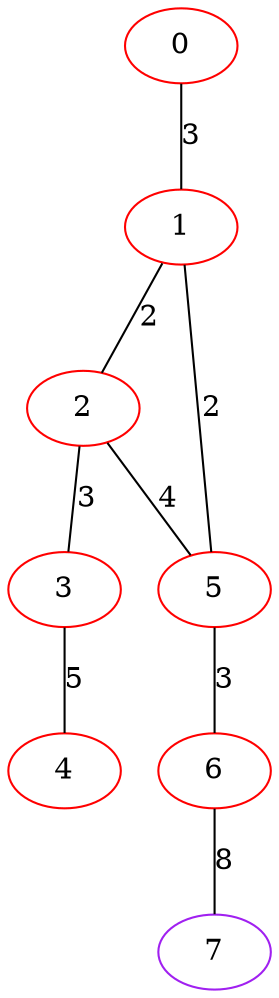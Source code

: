 graph "" {
0 [color=red, weight=1];
1 [color=red, weight=1];
2 [color=red, weight=1];
3 [color=red, weight=1];
4 [color=red, weight=1];
5 [color=red, weight=1];
6 [color=red, weight=1];
7 [color=purple, weight=4];
0 -- 1  [key=0, label=3];
1 -- 2  [key=0, label=2];
1 -- 5  [key=0, label=2];
2 -- 3  [key=0, label=3];
2 -- 5  [key=0, label=4];
3 -- 4  [key=0, label=5];
5 -- 6  [key=0, label=3];
6 -- 7  [key=0, label=8];
}

